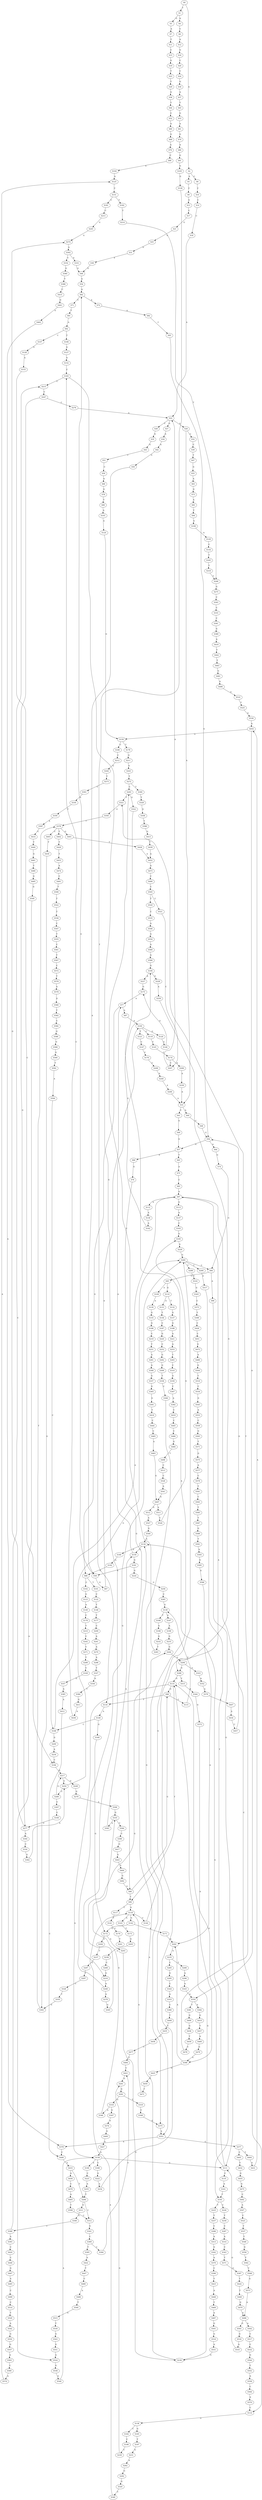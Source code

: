 strict digraph  {
	S0 -> S1 [ label = T ];
	S0 -> S2 [ label = A ];
	S1 -> S3 [ label = G ];
	S1 -> S4 [ label = A ];
	S2 -> S5 [ label = A ];
	S2 -> S6 [ label = C ];
	S3 -> S7 [ label = A ];
	S4 -> S8 [ label = C ];
	S5 -> S9 [ label = C ];
	S6 -> S10 [ label = C ];
	S7 -> S11 [ label = T ];
	S8 -> S12 [ label = A ];
	S9 -> S13 [ label = G ];
	S10 -> S14 [ label = C ];
	S11 -> S15 [ label = C ];
	S12 -> S16 [ label = G ];
	S13 -> S17 [ label = C ];
	S14 -> S18 [ label = C ];
	S15 -> S19 [ label = G ];
	S16 -> S20 [ label = C ];
	S17 -> S21 [ label = G ];
	S18 -> S22 [ label = A ];
	S19 -> S23 [ label = T ];
	S20 -> S24 [ label = C ];
	S21 -> S25 [ label = G ];
	S22 -> S26 [ label = A ];
	S22 -> S27 [ label = G ];
	S22 -> S28 [ label = C ];
	S23 -> S29 [ label = T ];
	S24 -> S30 [ label = G ];
	S25 -> S31 [ label = A ];
	S26 -> S32 [ label = C ];
	S26 -> S33 [ label = A ];
	S27 -> S34 [ label = A ];
	S28 -> S35 [ label = G ];
	S29 -> S36 [ label = G ];
	S30 -> S37 [ label = A ];
	S31 -> S38 [ label = A ];
	S32 -> S39 [ label = C ];
	S33 -> S40 [ label = A ];
	S33 -> S41 [ label = C ];
	S34 -> S42 [ label = A ];
	S35 -> S43 [ label = G ];
	S36 -> S44 [ label = T ];
	S37 -> S45 [ label = T ];
	S38 -> S46 [ label = G ];
	S39 -> S47 [ label = T ];
	S40 -> S48 [ label = C ];
	S41 -> S49 [ label = G ];
	S42 -> S50 [ label = G ];
	S43 -> S51 [ label = C ];
	S44 -> S52 [ label = C ];
	S45 -> S53 [ label = G ];
	S46 -> S54 [ label = A ];
	S47 -> S55 [ label = G ];
	S48 -> S56 [ label = G ];
	S49 -> S57 [ label = G ];
	S50 -> S58 [ label = A ];
	S51 -> S59 [ label = C ];
	S52 -> S60 [ label = G ];
	S53 -> S61 [ label = A ];
	S54 -> S62 [ label = A ];
	S55 -> S63 [ label = A ];
	S56 -> S57 [ label = G ];
	S56 -> S64 [ label = A ];
	S57 -> S65 [ label = T ];
	S57 -> S66 [ label = A ];
	S58 -> S67 [ label = G ];
	S58 -> S62 [ label = A ];
	S59 -> S68 [ label = A ];
	S60 -> S69 [ label = G ];
	S61 -> S70 [ label = G ];
	S62 -> S71 [ label = C ];
	S62 -> S72 [ label = A ];
	S63 -> S73 [ label = G ];
	S64 -> S74 [ label = G ];
	S65 -> S75 [ label = A ];
	S66 -> S76 [ label = G ];
	S67 -> S77 [ label = A ];
	S68 -> S78 [ label = G ];
	S69 -> S79 [ label = A ];
	S70 -> S80 [ label = A ];
	S71 -> S81 [ label = T ];
	S72 -> S82 [ label = A ];
	S73 -> S83 [ label = A ];
	S74 -> S84 [ label = G ];
	S75 -> S85 [ label = C ];
	S76 -> S86 [ label = G ];
	S77 -> S87 [ label = A ];
	S77 -> S88 [ label = G ];
	S78 -> S89 [ label = T ];
	S79 -> S90 [ label = C ];
	S80 -> S91 [ label = G ];
	S81 -> S92 [ label = A ];
	S82 -> S93 [ label = C ];
	S83 -> S94 [ label = T ];
	S84 -> S95 [ label = G ];
	S84 -> S96 [ label = A ];
	S85 -> S97 [ label = A ];
	S86 -> S98 [ label = G ];
	S86 -> S99 [ label = T ];
	S87 -> S100 [ label = A ];
	S88 -> S101 [ label = T ];
	S88 -> S102 [ label = C ];
	S89 -> S103 [ label = A ];
	S90 -> S104 [ label = A ];
	S91 -> S105 [ label = G ];
	S92 -> S106 [ label = T ];
	S92 -> S107 [ label = C ];
	S93 -> S56 [ label = G ];
	S94 -> S108 [ label = A ];
	S95 -> S109 [ label = A ];
	S95 -> S110 [ label = G ];
	S96 -> S111 [ label = G ];
	S97 -> S112 [ label = A ];
	S97 -> S113 [ label = G ];
	S97 -> S114 [ label = C ];
	S98 -> S115 [ label = C ];
	S98 -> S116 [ label = T ];
	S99 -> S117 [ label = C ];
	S99 -> S118 [ label = A ];
	S100 -> S119 [ label = C ];
	S100 -> S120 [ label = G ];
	S100 -> S121 [ label = T ];
	S101 -> S122 [ label = C ];
	S102 -> S123 [ label = G ];
	S103 -> S124 [ label = A ];
	S104 -> S125 [ label = A ];
	S105 -> S126 [ label = G ];
	S106 -> S127 [ label = G ];
	S107 -> S128 [ label = G ];
	S108 -> S129 [ label = A ];
	S109 -> S130 [ label = A ];
	S110 -> S131 [ label = G ];
	S110 -> S132 [ label = T ];
	S111 -> S133 [ label = G ];
	S111 -> S134 [ label = A ];
	S111 -> S135 [ label = C ];
	S112 -> S136 [ label = A ];
	S113 -> S137 [ label = A ];
	S114 -> S138 [ label = G ];
	S115 -> S139 [ label = G ];
	S116 -> S140 [ label = A ];
	S117 -> S141 [ label = T ];
	S118 -> S142 [ label = G ];
	S118 -> S143 [ label = A ];
	S118 -> S144 [ label = C ];
	S119 -> S145 [ label = C ];
	S120 -> S146 [ label = A ];
	S121 -> S147 [ label = C ];
	S122 -> S148 [ label = T ];
	S123 -> S149 [ label = A ];
	S124 -> S150 [ label = G ];
	S125 -> S151 [ label = C ];
	S126 -> S116 [ label = T ];
	S127 -> S152 [ label = A ];
	S128 -> S153 [ label = A ];
	S129 -> S154 [ label = C ];
	S130 -> S155 [ label = G ];
	S131 -> S156 [ label = T ];
	S132 -> S157 [ label = G ];
	S133 -> S99 [ label = T ];
	S133 -> S98 [ label = G ];
	S133 -> S158 [ label = A ];
	S134 -> S159 [ label = A ];
	S134 -> S160 [ label = G ];
	S135 -> S161 [ label = A ];
	S136 -> S162 [ label = A ];
	S137 -> S163 [ label = C ];
	S138 -> S164 [ label = C ];
	S138 -> S165 [ label = G ];
	S139 -> S166 [ label = T ];
	S139 -> S167 [ label = A ];
	S140 -> S168 [ label = C ];
	S140 -> S169 [ label = G ];
	S141 -> S170 [ label = C ];
	S142 -> S171 [ label = A ];
	S142 -> S172 [ label = G ];
	S143 -> S173 [ label = T ];
	S144 -> S97 [ label = A ];
	S145 -> S174 [ label = C ];
	S146 -> S175 [ label = G ];
	S147 -> S176 [ label = C ];
	S148 -> S177 [ label = T ];
	S149 -> S178 [ label = C ];
	S150 -> S179 [ label = T ];
	S150 -> S180 [ label = C ];
	S151 -> S181 [ label = C ];
	S151 -> S182 [ label = T ];
	S152 -> S183 [ label = C ];
	S153 -> S184 [ label = C ];
	S154 -> S185 [ label = T ];
	S155 -> S186 [ label = G ];
	S156 -> S187 [ label = C ];
	S157 -> S188 [ label = G ];
	S158 -> S111 [ label = G ];
	S158 -> S189 [ label = C ];
	S158 -> S190 [ label = A ];
	S159 -> S100 [ label = A ];
	S159 -> S191 [ label = G ];
	S160 -> S192 [ label = A ];
	S161 -> S193 [ label = T ];
	S162 -> S194 [ label = G ];
	S163 -> S195 [ label = G ];
	S164 -> S196 [ label = C ];
	S165 -> S197 [ label = T ];
	S166 -> S198 [ label = G ];
	S167 -> S199 [ label = A ];
	S168 -> S97 [ label = A ];
	S168 -> S200 [ label = G ];
	S169 -> S172 [ label = G ];
	S170 -> S201 [ label = T ];
	S171 -> S202 [ label = A ];
	S172 -> S203 [ label = A ];
	S172 -> S204 [ label = G ];
	S173 -> S205 [ label = G ];
	S174 -> S206 [ label = A ];
	S174 -> S207 [ label = C ];
	S175 -> S77 [ label = A ];
	S176 -> S208 [ label = C ];
	S177 -> S209 [ label = C ];
	S178 -> S210 [ label = T ];
	S179 -> S211 [ label = G ];
	S180 -> S212 [ label = C ];
	S181 -> S213 [ label = C ];
	S182 -> S214 [ label = T ];
	S183 -> S215 [ label = C ];
	S183 -> S216 [ label = G ];
	S184 -> S217 [ label = G ];
	S185 -> S218 [ label = T ];
	S186 -> S219 [ label = C ];
	S187 -> S220 [ label = G ];
	S188 -> S221 [ label = A ];
	S189 -> S222 [ label = G ];
	S190 -> S223 [ label = C ];
	S191 -> S58 [ label = A ];
	S191 -> S224 [ label = G ];
	S192 -> S88 [ label = G ];
	S193 -> S225 [ label = T ];
	S193 -> S226 [ label = C ];
	S194 -> S227 [ label = A ];
	S194 -> S228 [ label = G ];
	S195 -> S229 [ label = A ];
	S196 -> S230 [ label = C ];
	S197 -> S231 [ label = G ];
	S198 -> S232 [ label = G ];
	S199 -> S233 [ label = G ];
	S200 -> S234 [ label = A ];
	S202 -> S235 [ label = G ];
	S203 -> S236 [ label = G ];
	S204 -> S237 [ label = T ];
	S205 -> S238 [ label = A ];
	S206 -> S239 [ label = A ];
	S207 -> S22 [ label = A ];
	S208 -> S240 [ label = A ];
	S209 -> S241 [ label = A ];
	S210 -> S242 [ label = C ];
	S211 -> S243 [ label = G ];
	S212 -> S244 [ label = G ];
	S213 -> S245 [ label = G ];
	S214 -> S246 [ label = T ];
	S215 -> S247 [ label = C ];
	S216 -> S248 [ label = A ];
	S217 -> S249 [ label = G ];
	S217 -> S250 [ label = A ];
	S218 -> S246 [ label = T ];
	S219 -> S251 [ label = T ];
	S220 -> S252 [ label = C ];
	S221 -> S253 [ label = A ];
	S222 -> S254 [ label = A ];
	S223 -> S255 [ label = A ];
	S224 -> S256 [ label = G ];
	S225 -> S257 [ label = T ];
	S226 -> S258 [ label = T ];
	S227 -> S175 [ label = G ];
	S228 -> S259 [ label = A ];
	S229 -> S260 [ label = G ];
	S230 -> S261 [ label = G ];
	S231 -> S262 [ label = A ];
	S232 -> S263 [ label = T ];
	S233 -> S264 [ label = G ];
	S234 -> S184 [ label = C ];
	S235 -> S265 [ label = C ];
	S235 -> S266 [ label = T ];
	S236 -> S134 [ label = A ];
	S236 -> S133 [ label = G ];
	S237 -> S267 [ label = G ];
	S238 -> S268 [ label = C ];
	S239 -> S33 [ label = A ];
	S240 -> S269 [ label = A ];
	S241 -> S270 [ label = A ];
	S242 -> S271 [ label = C ];
	S243 -> S272 [ label = T ];
	S244 -> S273 [ label = T ];
	S245 -> S274 [ label = G ];
	S246 -> S275 [ label = G ];
	S247 -> S276 [ label = C ];
	S247 -> S277 [ label = G ];
	S248 -> S260 [ label = G ];
	S248 -> S278 [ label = A ];
	S249 -> S279 [ label = G ];
	S250 -> S280 [ label = C ];
	S250 -> S260 [ label = G ];
	S251 -> S281 [ label = A ];
	S252 -> S282 [ label = G ];
	S253 -> S283 [ label = T ];
	S254 -> S260 [ label = G ];
	S255 -> S284 [ label = T ];
	S256 -> S285 [ label = C ];
	S257 -> S286 [ label = C ];
	S258 -> S287 [ label = C ];
	S259 -> S288 [ label = G ];
	S260 -> S289 [ label = T ];
	S260 -> S84 [ label = G ];
	S260 -> S290 [ label = C ];
	S261 -> S291 [ label = G ];
	S262 -> S292 [ label = G ];
	S263 -> S293 [ label = C ];
	S264 -> S294 [ label = A ];
	S265 -> S295 [ label = G ];
	S266 -> S296 [ label = A ];
	S267 -> S297 [ label = T ];
	S268 -> S216 [ label = G ];
	S269 -> S33 [ label = A ];
	S270 -> S298 [ label = A ];
	S271 -> S299 [ label = T ];
	S272 -> S293 [ label = C ];
	S272 -> S300 [ label = T ];
	S273 -> S301 [ label = C ];
	S274 -> S302 [ label = A ];
	S275 -> S303 [ label = C ];
	S276 -> S22 [ label = A ];
	S277 -> S274 [ label = G ];
	S277 -> S304 [ label = A ];
	S278 -> S305 [ label = G ];
	S279 -> S306 [ label = A ];
	S280 -> S217 [ label = G ];
	S280 -> S307 [ label = C ];
	S281 -> S308 [ label = A ];
	S282 -> S309 [ label = G ];
	S283 -> S310 [ label = C ];
	S284 -> S311 [ label = G ];
	S284 -> S312 [ label = C ];
	S285 -> S139 [ label = G ];
	S286 -> S313 [ label = A ];
	S287 -> S314 [ label = A ];
	S288 -> S133 [ label = G ];
	S288 -> S315 [ label = T ];
	S289 -> S316 [ label = G ];
	S290 -> S317 [ label = A ];
	S291 -> S318 [ label = G ];
	S291 -> S319 [ label = T ];
	S292 -> S320 [ label = G ];
	S293 -> S321 [ label = T ];
	S293 -> S322 [ label = G ];
	S294 -> S323 [ label = A ];
	S294 -> S288 [ label = G ];
	S295 -> S324 [ label = C ];
	S296 -> S325 [ label = A ];
	S297 -> S326 [ label = C ];
	S298 -> S327 [ label = T ];
	S299 -> S328 [ label = C ];
	S300 -> S329 [ label = T ];
	S301 -> S330 [ label = A ];
	S302 -> S331 [ label = A ];
	S302 -> S332 [ label = C ];
	S303 -> S333 [ label = C ];
	S304 -> S334 [ label = C ];
	S305 -> S264 [ label = G ];
	S306 -> S335 [ label = G ];
	S307 -> S336 [ label = C ];
	S308 -> S337 [ label = G ];
	S309 -> S338 [ label = T ];
	S310 -> S339 [ label = G ];
	S311 -> S340 [ label = A ];
	S312 -> S341 [ label = G ];
	S313 -> S342 [ label = G ];
	S314 -> S343 [ label = C ];
	S315 -> S344 [ label = A ];
	S316 -> S345 [ label = G ];
	S317 -> S193 [ label = T ];
	S318 -> S346 [ label = A ];
	S318 -> S347 [ label = G ];
	S319 -> S348 [ label = C ];
	S320 -> S349 [ label = T ];
	S321 -> S350 [ label = G ];
	S322 -> S351 [ label = A ];
	S323 -> S352 [ label = A ];
	S324 -> S353 [ label = A ];
	S325 -> S354 [ label = A ];
	S326 -> S355 [ label = T ];
	S327 -> S356 [ label = A ];
	S328 -> S357 [ label = G ];
	S329 -> S358 [ label = G ];
	S330 -> S359 [ label = T ];
	S331 -> S46 [ label = G ];
	S332 -> S360 [ label = G ];
	S333 -> S361 [ label = C ];
	S334 -> S362 [ label = G ];
	S335 -> S363 [ label = A ];
	S335 -> S364 [ label = C ];
	S336 -> S277 [ label = G ];
	S337 -> S365 [ label = G ];
	S338 -> S366 [ label = C ];
	S339 -> S367 [ label = C ];
	S340 -> S368 [ label = C ];
	S341 -> S369 [ label = C ];
	S342 -> S370 [ label = A ];
	S343 -> S371 [ label = T ];
	S344 -> S372 [ label = G ];
	S345 -> S373 [ label = C ];
	S346 -> S335 [ label = G ];
	S347 -> S374 [ label = A ];
	S348 -> S375 [ label = G ];
	S349 -> S118 [ label = A ];
	S350 -> S376 [ label = T ];
	S351 -> S377 [ label = G ];
	S351 -> S378 [ label = A ];
	S352 -> S379 [ label = A ];
	S353 -> S380 [ label = C ];
	S354 -> S381 [ label = T ];
	S354 -> S382 [ label = A ];
	S355 -> S383 [ label = G ];
	S356 -> S384 [ label = T ];
	S357 -> S385 [ label = A ];
	S358 -> S386 [ label = T ];
	S359 -> S387 [ label = A ];
	S360 -> S388 [ label = T ];
	S361 -> S389 [ label = G ];
	S362 -> S250 [ label = A ];
	S363 -> S159 [ label = A ];
	S364 -> S390 [ label = C ];
	S365 -> S391 [ label = G ];
	S366 -> S375 [ label = G ];
	S367 -> S392 [ label = A ];
	S368 -> S215 [ label = C ];
	S368 -> S393 [ label = A ];
	S369 -> S394 [ label = C ];
	S369 -> S395 [ label = T ];
	S370 -> S396 [ label = C ];
	S371 -> S397 [ label = G ];
	S372 -> S398 [ label = A ];
	S373 -> S399 [ label = T ];
	S374 -> S400 [ label = G ];
	S375 -> S351 [ label = A ];
	S376 -> S401 [ label = G ];
	S376 -> S402 [ label = T ];
	S376 -> S403 [ label = C ];
	S377 -> S404 [ label = T ];
	S377 -> S405 [ label = C ];
	S378 -> S406 [ label = C ];
	S379 -> S407 [ label = A ];
	S380 -> S408 [ label = T ];
	S381 -> S409 [ label = G ];
	S382 -> S410 [ label = G ];
	S383 -> S376 [ label = T ];
	S384 -> S411 [ label = G ];
	S385 -> S412 [ label = A ];
	S386 -> S413 [ label = G ];
	S387 -> S414 [ label = C ];
	S388 -> S415 [ label = C ];
	S389 -> S416 [ label = A ];
	S390 -> S417 [ label = G ];
	S391 -> S418 [ label = T ];
	S392 -> S419 [ label = C ];
	S393 -> S420 [ label = C ];
	S394 -> S421 [ label = C ];
	S395 -> S422 [ label = A ];
	S396 -> S423 [ label = T ];
	S397 -> S424 [ label = T ];
	S398 -> S202 [ label = A ];
	S398 -> S425 [ label = G ];
	S399 -> S426 [ label = C ];
	S400 -> S427 [ label = G ];
	S401 -> S428 [ label = T ];
	S402 -> S429 [ label = T ];
	S403 -> S430 [ label = T ];
	S404 -> S431 [ label = A ];
	S405 -> S432 [ label = T ];
	S406 -> S433 [ label = A ];
	S407 -> S434 [ label = A ];
	S408 -> S435 [ label = C ];
	S409 -> S436 [ label = G ];
	S410 -> S437 [ label = T ];
	S411 -> S438 [ label = A ];
	S412 -> S406 [ label = C ];
	S413 -> S439 [ label = T ];
	S414 -> S440 [ label = T ];
	S415 -> S441 [ label = G ];
	S416 -> S442 [ label = T ];
	S417 -> S443 [ label = G ];
	S418 -> S444 [ label = C ];
	S419 -> S445 [ label = C ];
	S420 -> S446 [ label = C ];
	S421 -> S261 [ label = G ];
	S422 -> S447 [ label = T ];
	S423 -> S448 [ label = A ];
	S424 -> S449 [ label = T ];
	S425 -> S450 [ label = G ];
	S426 -> S451 [ label = C ];
	S427 -> S158 [ label = A ];
	S428 -> S452 [ label = A ];
	S429 -> S453 [ label = T ];
	S430 -> S383 [ label = G ];
	S431 -> S454 [ label = A ];
	S432 -> S455 [ label = G ];
	S433 -> S456 [ label = A ];
	S433 -> S284 [ label = T ];
	S434 -> S457 [ label = C ];
	S435 -> S458 [ label = G ];
	S436 -> S459 [ label = T ];
	S437 -> S460 [ label = A ];
	S438 -> S183 [ label = C ];
	S439 -> S452 [ label = A ];
	S440 -> S461 [ label = G ];
	S441 -> S462 [ label = A ];
	S442 -> S463 [ label = T ];
	S443 -> S464 [ label = A ];
	S444 -> S465 [ label = C ];
	S445 -> S466 [ label = C ];
	S446 -> S467 [ label = G ];
	S447 -> S468 [ label = C ];
	S448 -> S469 [ label = T ];
	S449 -> S470 [ label = G ];
	S450 -> S471 [ label = T ];
	S451 -> S472 [ label = G ];
	S452 -> S473 [ label = A ];
	S453 -> S474 [ label = A ];
	S454 -> S354 [ label = A ];
	S454 -> S150 [ label = G ];
	S455 -> S475 [ label = G ];
	S456 -> S476 [ label = C ];
	S457 -> S56 [ label = G ];
	S458 -> S477 [ label = C ];
	S459 -> S478 [ label = C ];
	S460 -> S479 [ label = G ];
	S461 -> S480 [ label = T ];
	S462 -> S378 [ label = A ];
	S463 -> S481 [ label = G ];
	S464 -> S482 [ label = G ];
	S465 -> S483 [ label = A ];
	S466 -> S484 [ label = G ];
	S467 -> S485 [ label = A ];
	S468 -> S486 [ label = A ];
	S469 -> S487 [ label = A ];
	S470 -> S488 [ label = A ];
	S471 -> S118 [ label = A ];
	S472 -> S489 [ label = A ];
	S473 -> S490 [ label = C ];
	S474 -> S491 [ label = C ];
	S475 -> S492 [ label = C ];
	S476 -> S493 [ label = A ];
	S477 -> S494 [ label = C ];
	S478 -> S321 [ label = T ];
	S479 -> S398 [ label = A ];
	S480 -> S495 [ label = G ];
	S481 -> S496 [ label = A ];
	S482 -> S86 [ label = G ];
	S483 -> S497 [ label = G ];
	S484 -> S498 [ label = T ];
	S485 -> S499 [ label = C ];
	S486 -> S500 [ label = T ];
	S487 -> S501 [ label = G ];
	S488 -> S502 [ label = A ];
	S488 -> S503 [ label = G ];
	S489 -> S504 [ label = G ];
	S490 -> S505 [ label = C ];
	S491 -> S506 [ label = T ];
	S492 -> S507 [ label = A ];
	S493 -> S508 [ label = T ];
	S494 -> S421 [ label = C ];
	S495 -> S509 [ label = G ];
	S496 -> S510 [ label = G ];
	S497 -> S511 [ label = A ];
	S497 -> S512 [ label = G ];
	S498 -> S513 [ label = C ];
	S499 -> S514 [ label = C ];
	S500 -> S515 [ label = G ];
	S501 -> S516 [ label = G ];
	S502 -> S517 [ label = C ];
	S503 -> S518 [ label = G ];
	S504 -> S519 [ label = T ];
	S505 -> S520 [ label = T ];
	S505 -> S521 [ label = C ];
	S506 -> S522 [ label = T ];
	S507 -> S523 [ label = C ];
	S508 -> S312 [ label = C ];
	S509 -> S524 [ label = A ];
	S510 -> S525 [ label = T ];
	S511 -> S526 [ label = C ];
	S512 -> S527 [ label = A ];
	S513 -> S528 [ label = C ];
	S514 -> S529 [ label = T ];
	S515 -> S530 [ label = T ];
	S516 -> S531 [ label = A ];
	S517 -> S532 [ label = C ];
	S518 -> S533 [ label = A ];
	S519 -> S534 [ label = C ];
	S520 -> S535 [ label = C ];
	S521 -> S207 [ label = C ];
	S522 -> S536 [ label = T ];
	S523 -> S537 [ label = T ];
	S524 -> S538 [ label = G ];
	S525 -> S539 [ label = A ];
	S526 -> S195 [ label = G ];
	S527 -> S540 [ label = G ];
	S528 -> S541 [ label = A ];
	S529 -> S542 [ label = A ];
	S530 -> S543 [ label = G ];
	S531 -> S236 [ label = G ];
	S532 -> S544 [ label = G ];
	S533 -> S111 [ label = G ];
	S534 -> S545 [ label = G ];
	S535 -> S546 [ label = A ];
	S536 -> S547 [ label = C ];
	S537 -> S548 [ label = T ];
	S538 -> S549 [ label = G ];
	S539 -> S454 [ label = A ];
	S540 -> S134 [ label = A ];
	S541 -> S497 [ label = G ];
	S542 -> S550 [ label = G ];
	S543 -> S551 [ label = G ];
	S544 -> S552 [ label = T ];
	S545 -> S553 [ label = A ];
	S546 -> S554 [ label = A ];
	S547 -> S555 [ label = T ];
	S548 -> S556 [ label = G ];
	S549 -> S158 [ label = A ];
	S550 -> S557 [ label = G ];
	S551 -> S524 [ label = A ];
	S552 -> S558 [ label = A ];
	S553 -> S559 [ label = C ];
	S554 -> S560 [ label = A ];
	S555 -> S561 [ label = C ];
	S556 -> S562 [ label = T ];
	S557 -> S563 [ label = A ];
	S558 -> S564 [ label = C ];
	S559 -> S565 [ label = G ];
	S560 -> S566 [ label = A ];
	S561 -> S567 [ label = T ];
	S562 -> S568 [ label = T ];
	S563 -> S569 [ label = C ];
	S564 -> S570 [ label = A ];
	S565 -> S571 [ label = T ];
	S566 -> S194 [ label = G ];
	S567 -> S572 [ label = C ];
	S568 -> S573 [ label = G ];
	S569 -> S574 [ label = A ];
	S570 -> S114 [ label = C ];
	S571 -> S575 [ label = G ];
	S572 -> S576 [ label = T ];
	S573 -> S488 [ label = A ];
	S574 -> S125 [ label = A ];
	S575 -> S577 [ label = A ];
	S576 -> S578 [ label = A ];
	S577 -> S579 [ label = C ];
	S578 -> S580 [ label = G ];
	S579 -> S581 [ label = T ];
	S580 -> S582 [ label = T ];
	S581 -> S583 [ label = C ];
	S582 -> S584 [ label = C ];
	S583 -> S585 [ label = T ];
	S584 -> S586 [ label = G ];
	S585 -> S587 [ label = T ];
	S586 -> S588 [ label = G ];
	S587 -> S589 [ label = G ];
	S588 -> S590 [ label = G ];
	S589 -> S591 [ label = T ];
	S590 -> S592 [ label = T ];
	S591 -> S593 [ label = A ];
	S592 -> S594 [ label = A ];
	S593 -> S595 [ label = G ];
	S594 -> S168 [ label = C ];
	S595 -> S596 [ label = A ];
	S596 -> S202 [ label = A ];
}
